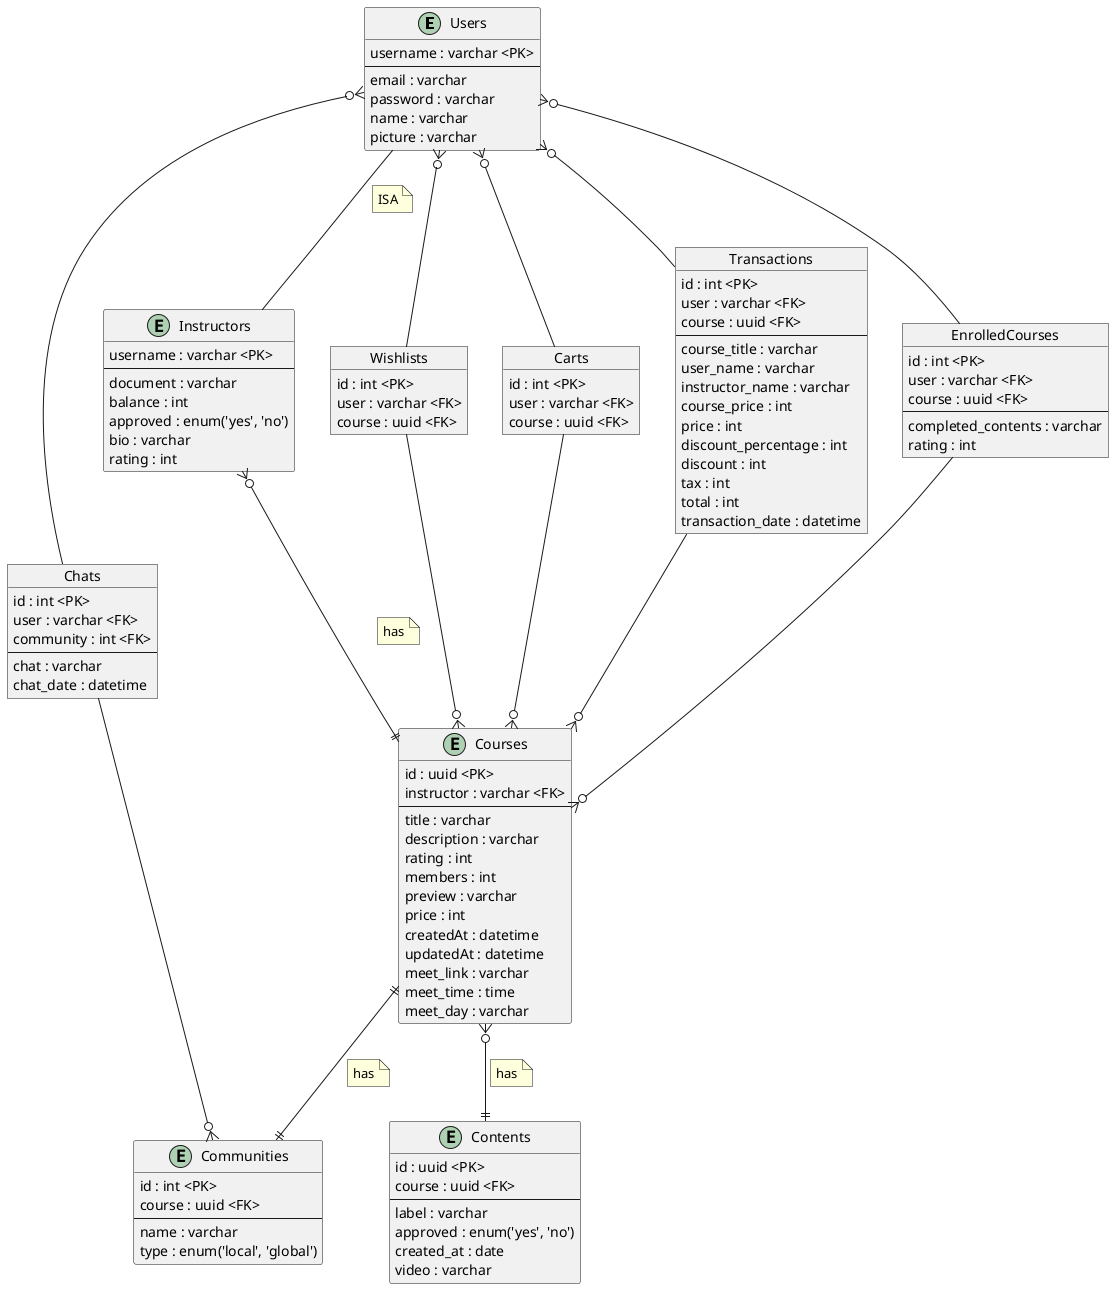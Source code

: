 @startuml LearNteach
entity Users {
    username : varchar <PK>
    --
    email : varchar
    password : varchar
    name : varchar
    picture : varchar
}

entity Communities {
    id : int <PK>
    course : uuid <FK>
    --
    name : varchar
    type : enum('local', 'global')
}

object Chats {
    id : int <PK>
    user : varchar <FK>
    community : int <FK>
    --
    chat : varchar
    chat_date : datetime
}

entity Instructors {
    username : varchar <PK>
    --
    document : varchar
    balance : int
    approved : enum('yes', 'no')
    bio : varchar
    rating : int
}

entity Courses {
    id : uuid <PK>
    instructor : varchar <FK>
    --
    title : varchar
    description : varchar
    rating : int
    members : int
    preview : varchar
    price : int
    createdAt : datetime
    updatedAt : datetime
    meet_link : varchar
    meet_time : time
    meet_day : varchar
}

object Wishlists {
    id : int <PK>
    user : varchar <FK>
    course : uuid <FK>
}

object Carts {
    id : int <PK>
    user : varchar <FK>
    course : uuid <FK>
}

object Transactions {
    id : int <PK>
    user : varchar <FK>
    course : uuid <FK>
    --
    course_title : varchar
    user_name : varchar
    instructor_name : varchar
    course_price : int
    price : int
    discount_percentage : int
    discount : int
    tax : int
    total : int
    transaction_date : datetime
}

object EnrolledCourses {
    id : int <PK>
    user : varchar <FK>
    course : uuid <FK>
    --
    completed_contents : varchar
    rating : int
}

entity Contents {
    id : uuid <PK>
    course : uuid <FK>
    --
    label : varchar
    approved : enum('yes', 'no')
    created_at : date
    video : varchar
}

Users }o-- Wishlists
Wishlists --o{ Courses

Users }o-- EnrolledCourses
EnrolledCourses --o{ Courses

Users }o-- Carts
Carts --o{ Courses

Users }o-- Transactions
Transactions --o{ Courses

Courses }o--|| Contents
note on link
    has
end note

Users -- Instructors
note on link
    ISA
end note

Instructors }o--|| Courses
note on link
    has
end note

Courses ||--|| Communities
note on link
    has
end note

Users }o-- Chats
Chats --o{ Communities

@enduml